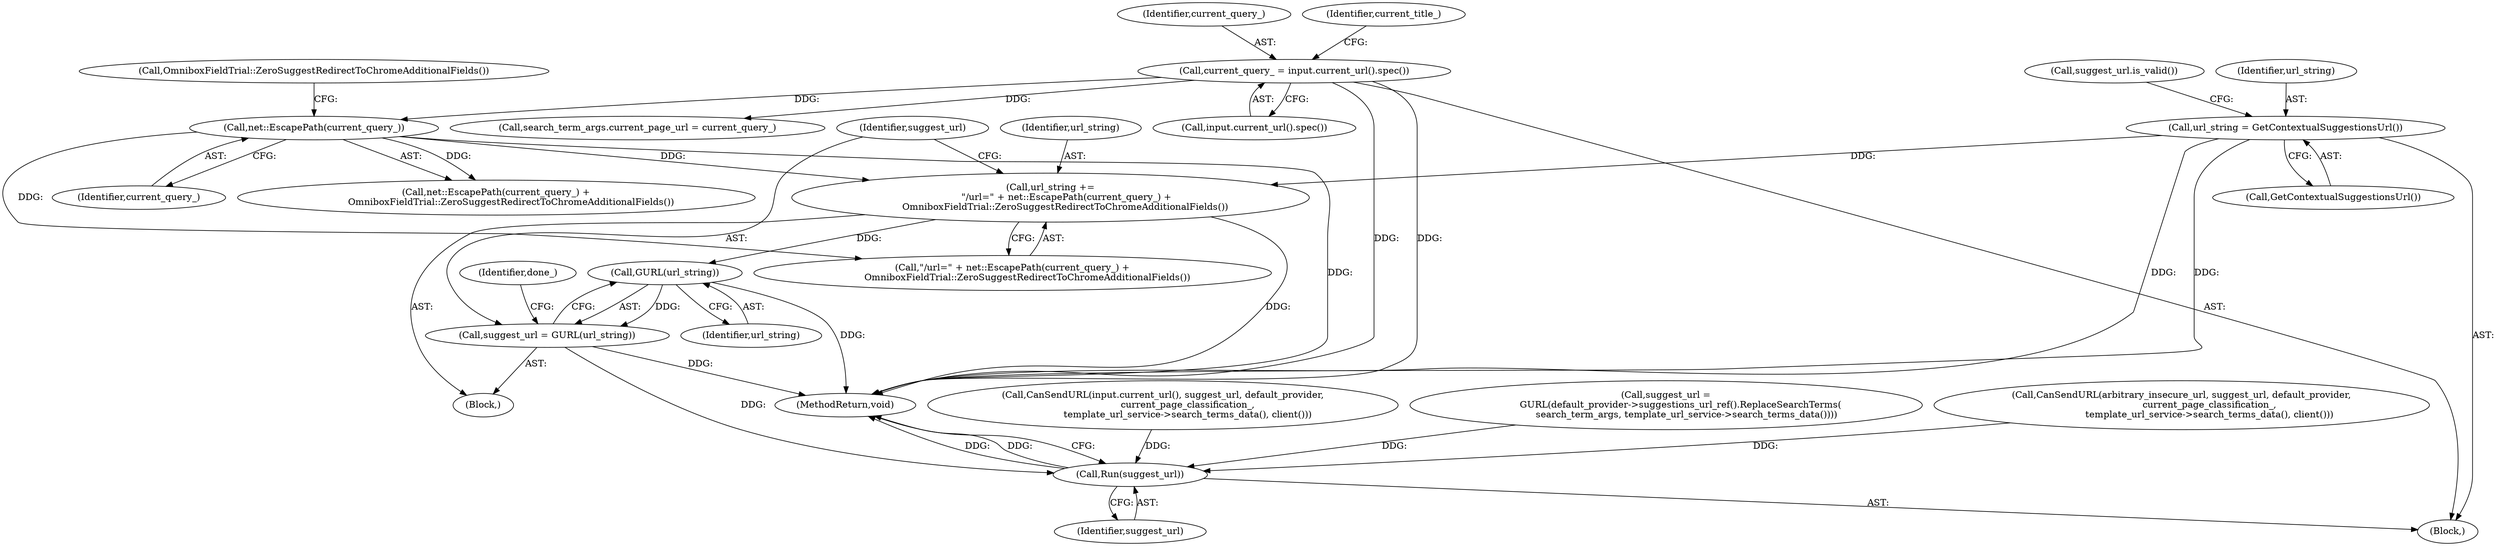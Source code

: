digraph "1_Chrome_3f71619ec516f553c69a08bf373dcde14e86d08f@del" {
"1000215" [label="(Call,url_string +=\n           \"/url=\" + net::EscapePath(current_query_) +\n          OmniboxFieldTrial::ZeroSuggestRedirectToChromeAdditionalFields())"];
"1000220" [label="(Call,net::EscapePath(current_query_))"];
"1000131" [label="(Call,current_query_ = input.current_url().spec())"];
"1000144" [label="(Call,url_string = GetContextualSuggestionsUrl())"];
"1000225" [label="(Call,GURL(url_string))"];
"1000223" [label="(Call,suggest_url = GURL(url_string))"];
"1000253" [label="(Call,Run(suggest_url))"];
"1000145" [label="(Identifier,url_string)"];
"1000215" [label="(Call,url_string +=\n           \"/url=\" + net::EscapePath(current_query_) +\n          OmniboxFieldTrial::ZeroSuggestRedirectToChromeAdditionalFields())"];
"1000131" [label="(Call,current_query_ = input.current_url().spec())"];
"1000225" [label="(Call,GURL(url_string))"];
"1000163" [label="(Call,CanSendURL(input.current_url(), suggest_url, default_provider,\n                 current_page_classification_,\n                 template_url_service->search_terms_data(), client()))"];
"1000250" [label="(Identifier,done_)"];
"1000219" [label="(Call,net::EscapePath(current_query_) +\n          OmniboxFieldTrial::ZeroSuggestRedirectToChromeAdditionalFields())"];
"1000253" [label="(Call,Run(suggest_url))"];
"1000132" [label="(Identifier,current_query_)"];
"1000223" [label="(Call,suggest_url = GURL(url_string))"];
"1000231" [label="(Call,search_term_args.current_page_url = current_query_)"];
"1000150" [label="(Call,suggest_url.is_valid())"];
"1000214" [label="(Block,)"];
"1000144" [label="(Call,url_string = GetContextualSuggestionsUrl())"];
"1000226" [label="(Identifier,url_string)"];
"1000254" [label="(Identifier,suggest_url)"];
"1000217" [label="(Call,\"/url=\" + net::EscapePath(current_query_) +\n          OmniboxFieldTrial::ZeroSuggestRedirectToChromeAdditionalFields())"];
"1000103" [label="(Block,)"];
"1000236" [label="(Call,suggest_url =\n          GURL(default_provider->suggestions_url_ref().ReplaceSearchTerms(\n              search_term_args, template_url_service->search_terms_data())))"];
"1000133" [label="(Call,input.current_url().spec())"];
"1000224" [label="(Identifier,suggest_url)"];
"1000255" [label="(MethodReturn,void)"];
"1000135" [label="(Identifier,current_title_)"];
"1000221" [label="(Identifier,current_query_)"];
"1000222" [label="(Call,OmniboxFieldTrial::ZeroSuggestRedirectToChromeAdditionalFields())"];
"1000146" [label="(Call,GetContextualSuggestionsUrl())"];
"1000182" [label="(Call,CanSendURL(arbitrary_insecure_url, suggest_url, default_provider,\n                   current_page_classification_,\n                   template_url_service->search_terms_data(), client()))"];
"1000216" [label="(Identifier,url_string)"];
"1000220" [label="(Call,net::EscapePath(current_query_))"];
"1000215" -> "1000214"  [label="AST: "];
"1000215" -> "1000217"  [label="CFG: "];
"1000216" -> "1000215"  [label="AST: "];
"1000217" -> "1000215"  [label="AST: "];
"1000224" -> "1000215"  [label="CFG: "];
"1000215" -> "1000255"  [label="DDG: "];
"1000220" -> "1000215"  [label="DDG: "];
"1000144" -> "1000215"  [label="DDG: "];
"1000215" -> "1000225"  [label="DDG: "];
"1000220" -> "1000219"  [label="AST: "];
"1000220" -> "1000221"  [label="CFG: "];
"1000221" -> "1000220"  [label="AST: "];
"1000222" -> "1000220"  [label="CFG: "];
"1000220" -> "1000255"  [label="DDG: "];
"1000220" -> "1000217"  [label="DDG: "];
"1000220" -> "1000219"  [label="DDG: "];
"1000131" -> "1000220"  [label="DDG: "];
"1000131" -> "1000103"  [label="AST: "];
"1000131" -> "1000133"  [label="CFG: "];
"1000132" -> "1000131"  [label="AST: "];
"1000133" -> "1000131"  [label="AST: "];
"1000135" -> "1000131"  [label="CFG: "];
"1000131" -> "1000255"  [label="DDG: "];
"1000131" -> "1000255"  [label="DDG: "];
"1000131" -> "1000231"  [label="DDG: "];
"1000144" -> "1000103"  [label="AST: "];
"1000144" -> "1000146"  [label="CFG: "];
"1000145" -> "1000144"  [label="AST: "];
"1000146" -> "1000144"  [label="AST: "];
"1000150" -> "1000144"  [label="CFG: "];
"1000144" -> "1000255"  [label="DDG: "];
"1000144" -> "1000255"  [label="DDG: "];
"1000225" -> "1000223"  [label="AST: "];
"1000225" -> "1000226"  [label="CFG: "];
"1000226" -> "1000225"  [label="AST: "];
"1000223" -> "1000225"  [label="CFG: "];
"1000225" -> "1000255"  [label="DDG: "];
"1000225" -> "1000223"  [label="DDG: "];
"1000223" -> "1000214"  [label="AST: "];
"1000224" -> "1000223"  [label="AST: "];
"1000250" -> "1000223"  [label="CFG: "];
"1000223" -> "1000255"  [label="DDG: "];
"1000223" -> "1000253"  [label="DDG: "];
"1000253" -> "1000103"  [label="AST: "];
"1000253" -> "1000254"  [label="CFG: "];
"1000254" -> "1000253"  [label="AST: "];
"1000255" -> "1000253"  [label="CFG: "];
"1000253" -> "1000255"  [label="DDG: "];
"1000253" -> "1000255"  [label="DDG: "];
"1000236" -> "1000253"  [label="DDG: "];
"1000182" -> "1000253"  [label="DDG: "];
"1000163" -> "1000253"  [label="DDG: "];
}
